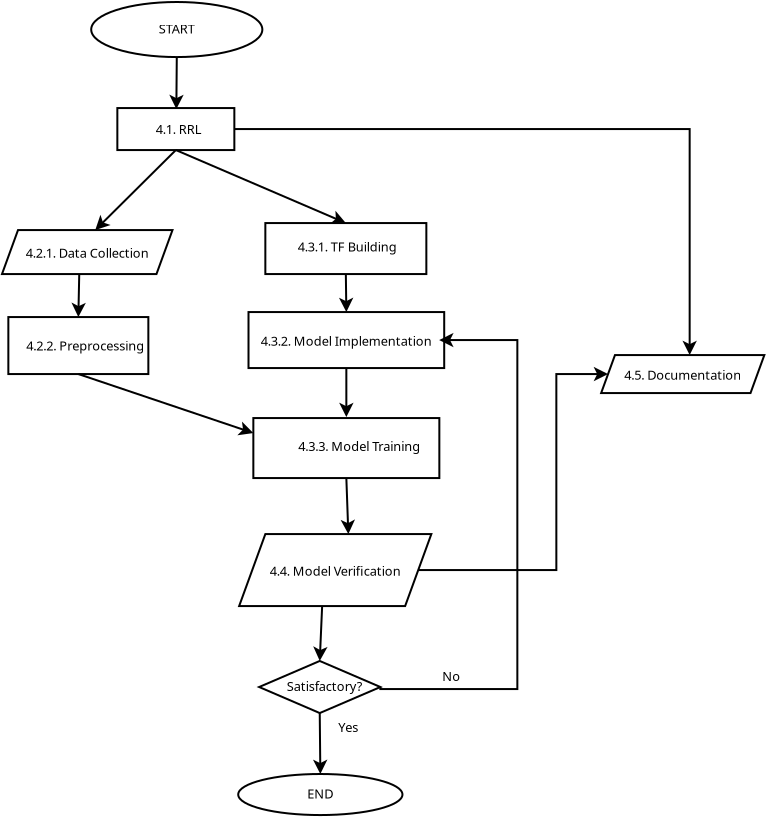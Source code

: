 <?xml version="1.0" encoding="UTF-8"?>
<dia:diagram xmlns:dia="http://www.lysator.liu.se/~alla/dia/">
  <dia:layer name="Background" visible="true" active="true">
    <dia:object type="Flowchart - Ellipse" version="0" id="O0">
      <dia:attribute name="obj_pos">
        <dia:point val="6.543,2.197"/>
      </dia:attribute>
      <dia:attribute name="obj_bb">
        <dia:rectangle val="6.493,2.147;15.15,5"/>
      </dia:attribute>
      <dia:attribute name="elem_corner">
        <dia:point val="6.543,2.197"/>
      </dia:attribute>
      <dia:attribute name="elem_width">
        <dia:real val="8.557"/>
      </dia:attribute>
      <dia:attribute name="elem_height">
        <dia:real val="2.753"/>
      </dia:attribute>
      <dia:attribute name="show_background">
        <dia:boolean val="true"/>
      </dia:attribute>
      <dia:attribute name="padding">
        <dia:real val="0.354"/>
      </dia:attribute>
      <dia:attribute name="text">
        <dia:composite type="text">
          <dia:attribute name="string">
            <dia:string>##</dia:string>
          </dia:attribute>
          <dia:attribute name="font">
            <dia:font family="sans" style="0" name="Helvetica"/>
          </dia:attribute>
          <dia:attribute name="height">
            <dia:real val="0.8"/>
          </dia:attribute>
          <dia:attribute name="pos">
            <dia:point val="10.822,3.813"/>
          </dia:attribute>
          <dia:attribute name="color">
            <dia:color val="#000000"/>
          </dia:attribute>
          <dia:attribute name="alignment">
            <dia:enum val="1"/>
          </dia:attribute>
        </dia:composite>
      </dia:attribute>
    </dia:object>
    <dia:object type="Standard - Text" version="1" id="O1">
      <dia:attribute name="obj_pos">
        <dia:point val="9.922,3.773"/>
      </dia:attribute>
      <dia:attribute name="obj_bb">
        <dia:rectangle val="9.922,3.133;11.812,3.906"/>
      </dia:attribute>
      <dia:attribute name="text">
        <dia:composite type="text">
          <dia:attribute name="string">
            <dia:string>#START#</dia:string>
          </dia:attribute>
          <dia:attribute name="font">
            <dia:font family="sans" style="0" name="Helvetica"/>
          </dia:attribute>
          <dia:attribute name="height">
            <dia:real val="0.8"/>
          </dia:attribute>
          <dia:attribute name="pos">
            <dia:point val="9.922,3.773"/>
          </dia:attribute>
          <dia:attribute name="color">
            <dia:color val="#000000"/>
          </dia:attribute>
          <dia:attribute name="alignment">
            <dia:enum val="0"/>
          </dia:attribute>
        </dia:composite>
      </dia:attribute>
      <dia:attribute name="valign">
        <dia:enum val="3"/>
      </dia:attribute>
    </dia:object>
    <dia:object type="Standard - Line" version="0" id="O2">
      <dia:attribute name="obj_pos">
        <dia:point val="10.822,4.95"/>
      </dia:attribute>
      <dia:attribute name="obj_bb">
        <dia:rectangle val="10.443,4.9;11.167,7.662"/>
      </dia:attribute>
      <dia:attribute name="conn_endpoints">
        <dia:point val="10.822,4.95"/>
        <dia:point val="10.8,7.55"/>
      </dia:attribute>
      <dia:attribute name="numcp">
        <dia:int val="1"/>
      </dia:attribute>
      <dia:attribute name="end_arrow">
        <dia:enum val="22"/>
      </dia:attribute>
      <dia:attribute name="end_arrow_length">
        <dia:real val="0.5"/>
      </dia:attribute>
      <dia:attribute name="end_arrow_width">
        <dia:real val="0.5"/>
      </dia:attribute>
      <dia:connections>
        <dia:connection handle="0" to="O0" connection="12"/>
      </dia:connections>
    </dia:object>
    <dia:object type="Flowchart - Box" version="0" id="O3">
      <dia:attribute name="obj_pos">
        <dia:point val="7.85,7.5"/>
      </dia:attribute>
      <dia:attribute name="obj_bb">
        <dia:rectangle val="7.8,7.45;13.75,9.65"/>
      </dia:attribute>
      <dia:attribute name="elem_corner">
        <dia:point val="7.85,7.5"/>
      </dia:attribute>
      <dia:attribute name="elem_width">
        <dia:real val="5.85"/>
      </dia:attribute>
      <dia:attribute name="elem_height">
        <dia:real val="2.1"/>
      </dia:attribute>
      <dia:attribute name="show_background">
        <dia:boolean val="true"/>
      </dia:attribute>
      <dia:attribute name="padding">
        <dia:real val="0.5"/>
      </dia:attribute>
      <dia:attribute name="text">
        <dia:composite type="text">
          <dia:attribute name="string">
            <dia:string>##</dia:string>
          </dia:attribute>
          <dia:attribute name="font">
            <dia:font family="sans" style="0" name="Helvetica"/>
          </dia:attribute>
          <dia:attribute name="height">
            <dia:real val="0.8"/>
          </dia:attribute>
          <dia:attribute name="pos">
            <dia:point val="10.775,8.79"/>
          </dia:attribute>
          <dia:attribute name="color">
            <dia:color val="#000000"/>
          </dia:attribute>
          <dia:attribute name="alignment">
            <dia:enum val="1"/>
          </dia:attribute>
        </dia:composite>
      </dia:attribute>
    </dia:object>
    <dia:object type="Standard - Text" version="1" id="O4">
      <dia:attribute name="obj_pos">
        <dia:point val="9.775,8.8"/>
      </dia:attribute>
      <dia:attribute name="obj_bb">
        <dia:rectangle val="9.775,8.16;12.178,8.932"/>
      </dia:attribute>
      <dia:attribute name="text">
        <dia:composite type="text">
          <dia:attribute name="string">
            <dia:string>#4.1. RRL#</dia:string>
          </dia:attribute>
          <dia:attribute name="font">
            <dia:font family="sans" style="0" name="Helvetica"/>
          </dia:attribute>
          <dia:attribute name="height">
            <dia:real val="0.8"/>
          </dia:attribute>
          <dia:attribute name="pos">
            <dia:point val="9.775,8.8"/>
          </dia:attribute>
          <dia:attribute name="color">
            <dia:color val="#000000"/>
          </dia:attribute>
          <dia:attribute name="alignment">
            <dia:enum val="0"/>
          </dia:attribute>
        </dia:composite>
      </dia:attribute>
      <dia:attribute name="valign">
        <dia:enum val="3"/>
      </dia:attribute>
    </dia:object>
    <dia:object type="Flowchart - Parallelogram" version="0" id="O5">
      <dia:attribute name="obj_pos">
        <dia:point val="2.208,13.6"/>
      </dia:attribute>
      <dia:attribute name="obj_bb">
        <dia:rectangle val="2.158,13.55;10.532,15.85"/>
      </dia:attribute>
      <dia:attribute name="elem_corner">
        <dia:point val="2.208,13.6"/>
      </dia:attribute>
      <dia:attribute name="elem_width">
        <dia:real val="8.274"/>
      </dia:attribute>
      <dia:attribute name="elem_height">
        <dia:real val="2.2"/>
      </dia:attribute>
      <dia:attribute name="border_width">
        <dia:real val="0.1"/>
      </dia:attribute>
      <dia:attribute name="show_background">
        <dia:boolean val="true"/>
      </dia:attribute>
      <dia:attribute name="shear_angle">
        <dia:real val="70"/>
      </dia:attribute>
      <dia:attribute name="padding">
        <dia:real val="0.5"/>
      </dia:attribute>
      <dia:attribute name="text">
        <dia:composite type="text">
          <dia:attribute name="string">
            <dia:string>#4.2.1. Data Collection#</dia:string>
          </dia:attribute>
          <dia:attribute name="font">
            <dia:font family="sans" style="0" name="Helvetica"/>
          </dia:attribute>
          <dia:attribute name="height">
            <dia:real val="0.8"/>
          </dia:attribute>
          <dia:attribute name="pos">
            <dia:point val="6.345,14.94"/>
          </dia:attribute>
          <dia:attribute name="color">
            <dia:color val="#000000"/>
          </dia:attribute>
          <dia:attribute name="alignment">
            <dia:enum val="1"/>
          </dia:attribute>
        </dia:composite>
      </dia:attribute>
    </dia:object>
    <dia:object type="Standard - Line" version="0" id="O6">
      <dia:attribute name="obj_pos">
        <dia:point val="10.775,9.6"/>
      </dia:attribute>
      <dia:attribute name="obj_bb">
        <dia:rectangle val="6.666,9.529;10.846,13.679"/>
      </dia:attribute>
      <dia:attribute name="conn_endpoints">
        <dia:point val="10.775,9.6"/>
        <dia:point val="6.746,13.6"/>
      </dia:attribute>
      <dia:attribute name="numcp">
        <dia:int val="1"/>
      </dia:attribute>
      <dia:attribute name="end_arrow">
        <dia:enum val="22"/>
      </dia:attribute>
      <dia:attribute name="end_arrow_length">
        <dia:real val="0.5"/>
      </dia:attribute>
      <dia:attribute name="end_arrow_width">
        <dia:real val="0.5"/>
      </dia:attribute>
      <dia:connections>
        <dia:connection handle="0" to="O3" connection="13"/>
        <dia:connection handle="1" to="O5" connection="2"/>
      </dia:connections>
    </dia:object>
    <dia:object type="Flowchart - Box" version="0" id="O7">
      <dia:attribute name="obj_pos">
        <dia:point val="15.25,13.25"/>
      </dia:attribute>
      <dia:attribute name="obj_bb">
        <dia:rectangle val="15.2,13.2;23.35,15.85"/>
      </dia:attribute>
      <dia:attribute name="elem_corner">
        <dia:point val="15.25,13.25"/>
      </dia:attribute>
      <dia:attribute name="elem_width">
        <dia:real val="8.05"/>
      </dia:attribute>
      <dia:attribute name="elem_height">
        <dia:real val="2.55"/>
      </dia:attribute>
      <dia:attribute name="show_background">
        <dia:boolean val="true"/>
      </dia:attribute>
      <dia:attribute name="padding">
        <dia:real val="0.5"/>
      </dia:attribute>
      <dia:attribute name="text">
        <dia:composite type="text">
          <dia:attribute name="string">
            <dia:string>##</dia:string>
          </dia:attribute>
          <dia:attribute name="font">
            <dia:font family="sans" style="0" name="Helvetica"/>
          </dia:attribute>
          <dia:attribute name="height">
            <dia:real val="0.8"/>
          </dia:attribute>
          <dia:attribute name="pos">
            <dia:point val="19.275,14.765"/>
          </dia:attribute>
          <dia:attribute name="color">
            <dia:color val="#000000"/>
          </dia:attribute>
          <dia:attribute name="alignment">
            <dia:enum val="1"/>
          </dia:attribute>
        </dia:composite>
      </dia:attribute>
    </dia:object>
    <dia:object type="Standard - Text" version="1" id="O8">
      <dia:attribute name="obj_pos">
        <dia:point val="16.875,14.675"/>
      </dia:attribute>
      <dia:attribute name="obj_bb">
        <dia:rectangle val="16.875,14.035;21.865,14.807"/>
      </dia:attribute>
      <dia:attribute name="text">
        <dia:composite type="text">
          <dia:attribute name="string">
            <dia:string>#4.3.1. TF Building#</dia:string>
          </dia:attribute>
          <dia:attribute name="font">
            <dia:font family="sans" style="0" name="Helvetica"/>
          </dia:attribute>
          <dia:attribute name="height">
            <dia:real val="0.8"/>
          </dia:attribute>
          <dia:attribute name="pos">
            <dia:point val="16.875,14.675"/>
          </dia:attribute>
          <dia:attribute name="color">
            <dia:color val="#000000"/>
          </dia:attribute>
          <dia:attribute name="alignment">
            <dia:enum val="0"/>
          </dia:attribute>
        </dia:composite>
      </dia:attribute>
      <dia:attribute name="valign">
        <dia:enum val="3"/>
      </dia:attribute>
    </dia:object>
    <dia:object type="Standard - Line" version="0" id="O9">
      <dia:attribute name="obj_pos">
        <dia:point val="10.775,9.6"/>
      </dia:attribute>
      <dia:attribute name="obj_bb">
        <dia:rectangle val="10.709,9.534;19.378,13.353"/>
      </dia:attribute>
      <dia:attribute name="conn_endpoints">
        <dia:point val="10.775,9.6"/>
        <dia:point val="19.275,13.25"/>
      </dia:attribute>
      <dia:attribute name="numcp">
        <dia:int val="1"/>
      </dia:attribute>
      <dia:attribute name="end_arrow">
        <dia:enum val="22"/>
      </dia:attribute>
      <dia:attribute name="end_arrow_length">
        <dia:real val="0.5"/>
      </dia:attribute>
      <dia:attribute name="end_arrow_width">
        <dia:real val="0.5"/>
      </dia:attribute>
      <dia:connections>
        <dia:connection handle="0" to="O3" connection="13"/>
        <dia:connection handle="1" to="O7" connection="2"/>
      </dia:connections>
    </dia:object>
    <dia:object type="Flowchart - Box" version="0" id="O10">
      <dia:attribute name="obj_pos">
        <dia:point val="2.4,17.95"/>
      </dia:attribute>
      <dia:attribute name="obj_bb">
        <dia:rectangle val="2.35,17.9;9.45,20.85"/>
      </dia:attribute>
      <dia:attribute name="elem_corner">
        <dia:point val="2.4,17.95"/>
      </dia:attribute>
      <dia:attribute name="elem_width">
        <dia:real val="7.0"/>
      </dia:attribute>
      <dia:attribute name="elem_height">
        <dia:real val="2.85"/>
      </dia:attribute>
      <dia:attribute name="show_background">
        <dia:boolean val="true"/>
      </dia:attribute>
      <dia:attribute name="padding">
        <dia:real val="0.5"/>
      </dia:attribute>
      <dia:attribute name="text">
        <dia:composite type="text">
          <dia:attribute name="string">
            <dia:string>##</dia:string>
          </dia:attribute>
          <dia:attribute name="font">
            <dia:font family="sans" style="0" name="Helvetica"/>
          </dia:attribute>
          <dia:attribute name="height">
            <dia:real val="0.8"/>
          </dia:attribute>
          <dia:attribute name="pos">
            <dia:point val="5.9,19.615"/>
          </dia:attribute>
          <dia:attribute name="color">
            <dia:color val="#000000"/>
          </dia:attribute>
          <dia:attribute name="alignment">
            <dia:enum val="1"/>
          </dia:attribute>
        </dia:composite>
      </dia:attribute>
    </dia:object>
    <dia:object type="Standard - Line" version="0" id="O11">
      <dia:attribute name="obj_pos">
        <dia:point val="5.945,15.8"/>
      </dia:attribute>
      <dia:attribute name="obj_bb">
        <dia:rectangle val="5.551,15.749;6.274,18.062"/>
      </dia:attribute>
      <dia:attribute name="conn_endpoints">
        <dia:point val="5.945,15.8"/>
        <dia:point val="5.9,17.95"/>
      </dia:attribute>
      <dia:attribute name="numcp">
        <dia:int val="1"/>
      </dia:attribute>
      <dia:attribute name="end_arrow">
        <dia:enum val="22"/>
      </dia:attribute>
      <dia:attribute name="end_arrow_length">
        <dia:real val="0.5"/>
      </dia:attribute>
      <dia:attribute name="end_arrow_width">
        <dia:real val="0.5"/>
      </dia:attribute>
      <dia:connections>
        <dia:connection handle="0" to="O5" connection="13"/>
        <dia:connection handle="1" to="O10" connection="2"/>
      </dia:connections>
    </dia:object>
    <dia:object type="Standard - Text" version="1" id="O12">
      <dia:attribute name="obj_pos">
        <dia:point val="3.3,19.625"/>
      </dia:attribute>
      <dia:attribute name="obj_bb">
        <dia:rectangle val="3.3,18.985;9.05,19.758"/>
      </dia:attribute>
      <dia:attribute name="text">
        <dia:composite type="text">
          <dia:attribute name="string">
            <dia:string>#4.2.2. Preprocessing#</dia:string>
          </dia:attribute>
          <dia:attribute name="font">
            <dia:font family="sans" style="0" name="Helvetica"/>
          </dia:attribute>
          <dia:attribute name="height">
            <dia:real val="0.8"/>
          </dia:attribute>
          <dia:attribute name="pos">
            <dia:point val="3.3,19.625"/>
          </dia:attribute>
          <dia:attribute name="color">
            <dia:color val="#000000"/>
          </dia:attribute>
          <dia:attribute name="alignment">
            <dia:enum val="0"/>
          </dia:attribute>
        </dia:composite>
      </dia:attribute>
      <dia:attribute name="valign">
        <dia:enum val="3"/>
      </dia:attribute>
    </dia:object>
    <dia:object type="Standard - Text" version="1" id="O13">
      <dia:attribute name="obj_pos">
        <dia:point val="6.345,14.7"/>
      </dia:attribute>
      <dia:attribute name="obj_bb">
        <dia:rectangle val="6.345,14.06;6.345,14.832"/>
      </dia:attribute>
      <dia:attribute name="text">
        <dia:composite type="text">
          <dia:attribute name="string">
            <dia:string>##</dia:string>
          </dia:attribute>
          <dia:attribute name="font">
            <dia:font family="sans" style="0" name="Helvetica"/>
          </dia:attribute>
          <dia:attribute name="height">
            <dia:real val="0.8"/>
          </dia:attribute>
          <dia:attribute name="pos">
            <dia:point val="6.345,14.7"/>
          </dia:attribute>
          <dia:attribute name="color">
            <dia:color val="#000000"/>
          </dia:attribute>
          <dia:attribute name="alignment">
            <dia:enum val="0"/>
          </dia:attribute>
        </dia:composite>
      </dia:attribute>
      <dia:attribute name="valign">
        <dia:enum val="3"/>
      </dia:attribute>
      <dia:connections>
        <dia:connection handle="0" to="O5" connection="16"/>
      </dia:connections>
    </dia:object>
    <dia:object type="Flowchart - Box" version="0" id="O14">
      <dia:attribute name="obj_pos">
        <dia:point val="14.659,17.7"/>
      </dia:attribute>
      <dia:attribute name="obj_bb">
        <dia:rectangle val="14.609,17.65;23.991,20.55"/>
      </dia:attribute>
      <dia:attribute name="elem_corner">
        <dia:point val="14.659,17.7"/>
      </dia:attribute>
      <dia:attribute name="elem_width">
        <dia:real val="9.283"/>
      </dia:attribute>
      <dia:attribute name="elem_height">
        <dia:real val="2.8"/>
      </dia:attribute>
      <dia:attribute name="show_background">
        <dia:boolean val="true"/>
      </dia:attribute>
      <dia:attribute name="padding">
        <dia:real val="0.5"/>
      </dia:attribute>
      <dia:attribute name="text">
        <dia:composite type="text">
          <dia:attribute name="string">
            <dia:string>#4.3.2. Model Implementation#</dia:string>
          </dia:attribute>
          <dia:attribute name="font">
            <dia:font family="sans" style="0" name="Helvetica"/>
          </dia:attribute>
          <dia:attribute name="height">
            <dia:real val="0.8"/>
          </dia:attribute>
          <dia:attribute name="pos">
            <dia:point val="19.3,19.34"/>
          </dia:attribute>
          <dia:attribute name="color">
            <dia:color val="#000000"/>
          </dia:attribute>
          <dia:attribute name="alignment">
            <dia:enum val="1"/>
          </dia:attribute>
        </dia:composite>
      </dia:attribute>
    </dia:object>
    <dia:object type="Standard - Line" version="0" id="O15">
      <dia:attribute name="obj_pos">
        <dia:point val="19.275,15.8"/>
      </dia:attribute>
      <dia:attribute name="obj_bb">
        <dia:rectangle val="18.93,15.749;19.654,17.812"/>
      </dia:attribute>
      <dia:attribute name="conn_endpoints">
        <dia:point val="19.275,15.8"/>
        <dia:point val="19.3,17.7"/>
      </dia:attribute>
      <dia:attribute name="numcp">
        <dia:int val="1"/>
      </dia:attribute>
      <dia:attribute name="end_arrow">
        <dia:enum val="22"/>
      </dia:attribute>
      <dia:attribute name="end_arrow_length">
        <dia:real val="0.5"/>
      </dia:attribute>
      <dia:attribute name="end_arrow_width">
        <dia:real val="0.5"/>
      </dia:attribute>
      <dia:connections>
        <dia:connection handle="0" to="O7" connection="13"/>
        <dia:connection handle="1" to="O14" connection="2"/>
      </dia:connections>
    </dia:object>
    <dia:object type="Flowchart - Box" version="0" id="O16">
      <dia:attribute name="obj_pos">
        <dia:point val="14.65,23"/>
      </dia:attribute>
      <dia:attribute name="obj_bb">
        <dia:rectangle val="14.6,22.95;24,26.05"/>
      </dia:attribute>
      <dia:attribute name="elem_corner">
        <dia:point val="14.65,23"/>
      </dia:attribute>
      <dia:attribute name="elem_width">
        <dia:real val="9.3"/>
      </dia:attribute>
      <dia:attribute name="elem_height">
        <dia:real val="3"/>
      </dia:attribute>
      <dia:attribute name="show_background">
        <dia:boolean val="true"/>
      </dia:attribute>
      <dia:attribute name="padding">
        <dia:real val="0.5"/>
      </dia:attribute>
      <dia:attribute name="text">
        <dia:composite type="text">
          <dia:attribute name="string">
            <dia:string>##</dia:string>
          </dia:attribute>
          <dia:attribute name="font">
            <dia:font family="sans" style="0" name="Helvetica"/>
          </dia:attribute>
          <dia:attribute name="height">
            <dia:real val="0.8"/>
          </dia:attribute>
          <dia:attribute name="pos">
            <dia:point val="19.3,24.74"/>
          </dia:attribute>
          <dia:attribute name="color">
            <dia:color val="#000000"/>
          </dia:attribute>
          <dia:attribute name="alignment">
            <dia:enum val="1"/>
          </dia:attribute>
        </dia:composite>
      </dia:attribute>
    </dia:object>
    <dia:object type="Standard - Text" version="1" id="O17">
      <dia:attribute name="obj_pos">
        <dia:point val="16.9,24.65"/>
      </dia:attribute>
      <dia:attribute name="obj_bb">
        <dia:rectangle val="16.9,24.01;22.92,24.782"/>
      </dia:attribute>
      <dia:attribute name="text">
        <dia:composite type="text">
          <dia:attribute name="string">
            <dia:string>#4.3.3. Model Training#</dia:string>
          </dia:attribute>
          <dia:attribute name="font">
            <dia:font family="sans" style="0" name="Helvetica"/>
          </dia:attribute>
          <dia:attribute name="height">
            <dia:real val="0.8"/>
          </dia:attribute>
          <dia:attribute name="pos">
            <dia:point val="16.9,24.65"/>
          </dia:attribute>
          <dia:attribute name="color">
            <dia:color val="#000000"/>
          </dia:attribute>
          <dia:attribute name="alignment">
            <dia:enum val="0"/>
          </dia:attribute>
        </dia:composite>
      </dia:attribute>
      <dia:attribute name="valign">
        <dia:enum val="3"/>
      </dia:attribute>
    </dia:object>
    <dia:object type="Standard - Line" version="0" id="O18">
      <dia:attribute name="obj_pos">
        <dia:point val="19.3,20.5"/>
      </dia:attribute>
      <dia:attribute name="obj_bb">
        <dia:rectangle val="18.938,20.45;19.662,23.063"/>
      </dia:attribute>
      <dia:attribute name="conn_endpoints">
        <dia:point val="19.3,20.5"/>
        <dia:point val="19.3,22.951"/>
      </dia:attribute>
      <dia:attribute name="numcp">
        <dia:int val="1"/>
      </dia:attribute>
      <dia:attribute name="end_arrow">
        <dia:enum val="22"/>
      </dia:attribute>
      <dia:attribute name="end_arrow_length">
        <dia:real val="0.5"/>
      </dia:attribute>
      <dia:attribute name="end_arrow_width">
        <dia:real val="0.5"/>
      </dia:attribute>
      <dia:connections>
        <dia:connection handle="0" to="O14" connection="13"/>
        <dia:connection handle="1" to="O16" connection="16"/>
      </dia:connections>
    </dia:object>
    <dia:object type="Standard - Line" version="0" id="O19">
      <dia:attribute name="obj_pos">
        <dia:point val="5.9,20.8"/>
      </dia:attribute>
      <dia:attribute name="obj_bb">
        <dia:rectangle val="5.837,20.737;14.756,23.898"/>
      </dia:attribute>
      <dia:attribute name="conn_endpoints">
        <dia:point val="5.9,20.8"/>
        <dia:point val="14.65,23.75"/>
      </dia:attribute>
      <dia:attribute name="numcp">
        <dia:int val="1"/>
      </dia:attribute>
      <dia:attribute name="end_arrow">
        <dia:enum val="22"/>
      </dia:attribute>
      <dia:attribute name="end_arrow_length">
        <dia:real val="0.5"/>
      </dia:attribute>
      <dia:attribute name="end_arrow_width">
        <dia:real val="0.5"/>
      </dia:attribute>
      <dia:connections>
        <dia:connection handle="0" to="O10" connection="13"/>
        <dia:connection handle="1" to="O16" connection="5"/>
      </dia:connections>
    </dia:object>
    <dia:object type="Flowchart - Parallelogram" version="0" id="O20">
      <dia:attribute name="obj_pos">
        <dia:point val="13.94,28.8"/>
      </dia:attribute>
      <dia:attribute name="obj_bb">
        <dia:rectangle val="13.89,28.75;23.6,32.45"/>
      </dia:attribute>
      <dia:attribute name="elem_corner">
        <dia:point val="13.94,28.8"/>
      </dia:attribute>
      <dia:attribute name="elem_width">
        <dia:real val="9.61"/>
      </dia:attribute>
      <dia:attribute name="elem_height">
        <dia:real val="3.6"/>
      </dia:attribute>
      <dia:attribute name="show_background">
        <dia:boolean val="true"/>
      </dia:attribute>
      <dia:attribute name="shear_angle">
        <dia:real val="70"/>
      </dia:attribute>
      <dia:attribute name="padding">
        <dia:real val="0.5"/>
      </dia:attribute>
      <dia:attribute name="text">
        <dia:composite type="text">
          <dia:attribute name="string">
            <dia:string>#4.4. Model Verification#</dia:string>
          </dia:attribute>
          <dia:attribute name="font">
            <dia:font family="sans" style="0" name="Helvetica"/>
          </dia:attribute>
          <dia:attribute name="height">
            <dia:real val="0.8"/>
          </dia:attribute>
          <dia:attribute name="pos">
            <dia:point val="18.745,30.84"/>
          </dia:attribute>
          <dia:attribute name="color">
            <dia:color val="#000000"/>
          </dia:attribute>
          <dia:attribute name="alignment">
            <dia:enum val="1"/>
          </dia:attribute>
        </dia:composite>
      </dia:attribute>
    </dia:object>
    <dia:object type="Standard - Line" version="0" id="O21">
      <dia:attribute name="obj_pos">
        <dia:point val="19.3,26"/>
      </dia:attribute>
      <dia:attribute name="obj_bb">
        <dia:rectangle val="19.017,25.948;19.74,28.912"/>
      </dia:attribute>
      <dia:attribute name="conn_endpoints">
        <dia:point val="19.3,26"/>
        <dia:point val="19.4,28.8"/>
      </dia:attribute>
      <dia:attribute name="numcp">
        <dia:int val="1"/>
      </dia:attribute>
      <dia:attribute name="end_arrow">
        <dia:enum val="22"/>
      </dia:attribute>
      <dia:attribute name="end_arrow_length">
        <dia:real val="0.5"/>
      </dia:attribute>
      <dia:attribute name="end_arrow_width">
        <dia:real val="0.5"/>
      </dia:attribute>
      <dia:connections>
        <dia:connection handle="0" to="O16" connection="13"/>
        <dia:connection handle="1" to="O20" connection="2"/>
      </dia:connections>
    </dia:object>
    <dia:object type="Flowchart - Diamond" version="0" id="O22">
      <dia:attribute name="obj_pos">
        <dia:point val="14.939,35.145"/>
      </dia:attribute>
      <dia:attribute name="obj_bb">
        <dia:rectangle val="14.889,35.095;21.05,37.8"/>
      </dia:attribute>
      <dia:attribute name="elem_corner">
        <dia:point val="14.939,35.145"/>
      </dia:attribute>
      <dia:attribute name="elem_width">
        <dia:real val="6.061"/>
      </dia:attribute>
      <dia:attribute name="elem_height">
        <dia:real val="2.605"/>
      </dia:attribute>
      <dia:attribute name="show_background">
        <dia:boolean val="true"/>
      </dia:attribute>
      <dia:attribute name="padding">
        <dia:real val="0.354"/>
      </dia:attribute>
      <dia:attribute name="text">
        <dia:composite type="text">
          <dia:attribute name="string">
            <dia:string>##</dia:string>
          </dia:attribute>
          <dia:attribute name="font">
            <dia:font family="sans" style="0" name="Helvetica"/>
          </dia:attribute>
          <dia:attribute name="height">
            <dia:real val="0.8"/>
          </dia:attribute>
          <dia:attribute name="pos">
            <dia:point val="17.97,36.687"/>
          </dia:attribute>
          <dia:attribute name="color">
            <dia:color val="#000000"/>
          </dia:attribute>
          <dia:attribute name="alignment">
            <dia:enum val="1"/>
          </dia:attribute>
        </dia:composite>
      </dia:attribute>
    </dia:object>
    <dia:object type="Standard - Line" version="0" id="O23">
      <dia:attribute name="obj_pos">
        <dia:point val="18.09,32.4"/>
      </dia:attribute>
      <dia:attribute name="obj_bb">
        <dia:rectangle val="17.635,32.348;18.358,35.256"/>
      </dia:attribute>
      <dia:attribute name="conn_endpoints">
        <dia:point val="18.09,32.4"/>
        <dia:point val="17.97,35.145"/>
      </dia:attribute>
      <dia:attribute name="numcp">
        <dia:int val="1"/>
      </dia:attribute>
      <dia:attribute name="end_arrow">
        <dia:enum val="22"/>
      </dia:attribute>
      <dia:attribute name="end_arrow_length">
        <dia:real val="0.5"/>
      </dia:attribute>
      <dia:attribute name="end_arrow_width">
        <dia:real val="0.5"/>
      </dia:attribute>
      <dia:connections>
        <dia:connection handle="0" to="O20" connection="13"/>
        <dia:connection handle="1" to="O22" connection="0"/>
      </dia:connections>
    </dia:object>
    <dia:object type="Standard - Text" version="1" id="O24">
      <dia:attribute name="obj_pos">
        <dia:point val="16.32,36.647"/>
      </dia:attribute>
      <dia:attribute name="obj_bb">
        <dia:rectangle val="16.32,36.007;19.91,36.78"/>
      </dia:attribute>
      <dia:attribute name="text">
        <dia:composite type="text">
          <dia:attribute name="string">
            <dia:string>#Satisfactory?#</dia:string>
          </dia:attribute>
          <dia:attribute name="font">
            <dia:font family="sans" style="0" name="Helvetica"/>
          </dia:attribute>
          <dia:attribute name="height">
            <dia:real val="0.8"/>
          </dia:attribute>
          <dia:attribute name="pos">
            <dia:point val="16.32,36.647"/>
          </dia:attribute>
          <dia:attribute name="color">
            <dia:color val="#000000"/>
          </dia:attribute>
          <dia:attribute name="alignment">
            <dia:enum val="0"/>
          </dia:attribute>
        </dia:composite>
      </dia:attribute>
      <dia:attribute name="valign">
        <dia:enum val="3"/>
      </dia:attribute>
    </dia:object>
    <dia:object type="Standard - ZigZagLine" version="1" id="O25">
      <dia:attribute name="obj_pos">
        <dia:point val="21,36.447"/>
      </dia:attribute>
      <dia:attribute name="obj_bb">
        <dia:rectangle val="20.95,18.738;27.9,36.6"/>
      </dia:attribute>
      <dia:attribute name="orth_points">
        <dia:point val="21,36.447"/>
        <dia:point val="21,36.55"/>
        <dia:point val="27.85,36.55"/>
        <dia:point val="27.85,19.1"/>
        <dia:point val="23.941,19.1"/>
      </dia:attribute>
      <dia:attribute name="orth_orient">
        <dia:enum val="1"/>
        <dia:enum val="0"/>
        <dia:enum val="1"/>
        <dia:enum val="0"/>
      </dia:attribute>
      <dia:attribute name="autorouting">
        <dia:boolean val="false"/>
      </dia:attribute>
      <dia:attribute name="end_arrow">
        <dia:enum val="22"/>
      </dia:attribute>
      <dia:attribute name="end_arrow_length">
        <dia:real val="0.5"/>
      </dia:attribute>
      <dia:attribute name="end_arrow_width">
        <dia:real val="0.5"/>
      </dia:attribute>
      <dia:connections>
        <dia:connection handle="0" to="O22" connection="4"/>
        <dia:connection handle="1" to="O14" connection="8"/>
      </dia:connections>
    </dia:object>
    <dia:object type="Standard - Text" version="1" id="O26">
      <dia:attribute name="obj_pos">
        <dia:point val="24.1,36.15"/>
      </dia:attribute>
      <dia:attribute name="obj_bb">
        <dia:rectangle val="24.1,35.51;24.875,36.282"/>
      </dia:attribute>
      <dia:attribute name="text">
        <dia:composite type="text">
          <dia:attribute name="string">
            <dia:string>#No#</dia:string>
          </dia:attribute>
          <dia:attribute name="font">
            <dia:font family="sans" style="0" name="Helvetica"/>
          </dia:attribute>
          <dia:attribute name="height">
            <dia:real val="0.8"/>
          </dia:attribute>
          <dia:attribute name="pos">
            <dia:point val="24.1,36.15"/>
          </dia:attribute>
          <dia:attribute name="color">
            <dia:color val="#000000"/>
          </dia:attribute>
          <dia:attribute name="alignment">
            <dia:enum val="0"/>
          </dia:attribute>
        </dia:composite>
      </dia:attribute>
      <dia:attribute name="valign">
        <dia:enum val="3"/>
      </dia:attribute>
    </dia:object>
    <dia:object type="Flowchart - Ellipse" version="0" id="O27">
      <dia:attribute name="obj_pos">
        <dia:point val="13.893,40.797"/>
      </dia:attribute>
      <dia:attribute name="obj_bb">
        <dia:rectangle val="13.843,40.747;22.157,42.9"/>
      </dia:attribute>
      <dia:attribute name="elem_corner">
        <dia:point val="13.893,40.797"/>
      </dia:attribute>
      <dia:attribute name="elem_width">
        <dia:real val="8.213"/>
      </dia:attribute>
      <dia:attribute name="elem_height">
        <dia:real val="2.053"/>
      </dia:attribute>
      <dia:attribute name="show_background">
        <dia:boolean val="true"/>
      </dia:attribute>
      <dia:attribute name="padding">
        <dia:real val="0.354"/>
      </dia:attribute>
      <dia:attribute name="text">
        <dia:composite type="text">
          <dia:attribute name="string">
            <dia:string>##</dia:string>
          </dia:attribute>
          <dia:attribute name="font">
            <dia:font family="sans" style="0" name="Helvetica"/>
          </dia:attribute>
          <dia:attribute name="height">
            <dia:real val="0.8"/>
          </dia:attribute>
          <dia:attribute name="pos">
            <dia:point val="18,42.063"/>
          </dia:attribute>
          <dia:attribute name="color">
            <dia:color val="#000000"/>
          </dia:attribute>
          <dia:attribute name="alignment">
            <dia:enum val="1"/>
          </dia:attribute>
        </dia:composite>
      </dia:attribute>
    </dia:object>
    <dia:object type="Standard - Text" version="1" id="O28">
      <dia:attribute name="obj_pos">
        <dia:point val="17.35,42.023"/>
      </dia:attribute>
      <dia:attribute name="obj_bb">
        <dia:rectangle val="17.35,41.383;18.573,42.156"/>
      </dia:attribute>
      <dia:attribute name="text">
        <dia:composite type="text">
          <dia:attribute name="string">
            <dia:string>#END#</dia:string>
          </dia:attribute>
          <dia:attribute name="font">
            <dia:font family="sans" style="0" name="Helvetica"/>
          </dia:attribute>
          <dia:attribute name="height">
            <dia:real val="0.8"/>
          </dia:attribute>
          <dia:attribute name="pos">
            <dia:point val="17.35,42.023"/>
          </dia:attribute>
          <dia:attribute name="color">
            <dia:color val="#000000"/>
          </dia:attribute>
          <dia:attribute name="alignment">
            <dia:enum val="0"/>
          </dia:attribute>
        </dia:composite>
      </dia:attribute>
      <dia:attribute name="valign">
        <dia:enum val="3"/>
      </dia:attribute>
    </dia:object>
    <dia:object type="Standard - Line" version="0" id="O29">
      <dia:attribute name="obj_pos">
        <dia:point val="17.97,37.75"/>
      </dia:attribute>
      <dia:attribute name="obj_bb">
        <dia:rectangle val="17.632,37.7;18.356,40.908"/>
      </dia:attribute>
      <dia:attribute name="conn_endpoints">
        <dia:point val="17.97,37.75"/>
        <dia:point val="18,40.797"/>
      </dia:attribute>
      <dia:attribute name="numcp">
        <dia:int val="1"/>
      </dia:attribute>
      <dia:attribute name="end_arrow">
        <dia:enum val="22"/>
      </dia:attribute>
      <dia:attribute name="end_arrow_length">
        <dia:real val="0.5"/>
      </dia:attribute>
      <dia:attribute name="end_arrow_width">
        <dia:real val="0.5"/>
      </dia:attribute>
      <dia:connections>
        <dia:connection handle="0" to="O22" connection="8"/>
        <dia:connection handle="1" to="O27" connection="4"/>
      </dia:connections>
    </dia:object>
    <dia:object type="Flowchart - Parallelogram" version="0" id="O30">
      <dia:attribute name="obj_pos">
        <dia:point val="32.04,19.85"/>
      </dia:attribute>
      <dia:attribute name="obj_bb">
        <dia:rectangle val="31.99,19.8;40.25,21.8"/>
      </dia:attribute>
      <dia:attribute name="elem_corner">
        <dia:point val="32.04,19.85"/>
      </dia:attribute>
      <dia:attribute name="elem_width">
        <dia:real val="8.16"/>
      </dia:attribute>
      <dia:attribute name="elem_height">
        <dia:real val="1.9"/>
      </dia:attribute>
      <dia:attribute name="show_background">
        <dia:boolean val="true"/>
      </dia:attribute>
      <dia:attribute name="shear_angle">
        <dia:real val="70"/>
      </dia:attribute>
      <dia:attribute name="padding">
        <dia:real val="0.5"/>
      </dia:attribute>
      <dia:attribute name="text">
        <dia:composite type="text">
          <dia:attribute name="string">
            <dia:string>#4.5. Documentation#</dia:string>
          </dia:attribute>
          <dia:attribute name="font">
            <dia:font family="sans" style="0" name="Helvetica"/>
          </dia:attribute>
          <dia:attribute name="height">
            <dia:real val="0.8"/>
          </dia:attribute>
          <dia:attribute name="pos">
            <dia:point val="36.12,21.04"/>
          </dia:attribute>
          <dia:attribute name="color">
            <dia:color val="#000000"/>
          </dia:attribute>
          <dia:attribute name="alignment">
            <dia:enum val="1"/>
          </dia:attribute>
        </dia:composite>
      </dia:attribute>
    </dia:object>
    <dia:object type="Standard - ZigZagLine" version="1" id="O31">
      <dia:attribute name="obj_pos">
        <dia:point val="13.7,8.55"/>
      </dia:attribute>
      <dia:attribute name="obj_bb">
        <dia:rectangle val="13.65,8.5;36.828,19.962"/>
      </dia:attribute>
      <dia:attribute name="orth_points">
        <dia:point val="13.7,8.55"/>
        <dia:point val="36.466,8.55"/>
        <dia:point val="36.466,19.85"/>
      </dia:attribute>
      <dia:attribute name="orth_orient">
        <dia:enum val="0"/>
        <dia:enum val="1"/>
      </dia:attribute>
      <dia:attribute name="autorouting">
        <dia:boolean val="true"/>
      </dia:attribute>
      <dia:attribute name="end_arrow">
        <dia:enum val="22"/>
      </dia:attribute>
      <dia:attribute name="end_arrow_length">
        <dia:real val="0.5"/>
      </dia:attribute>
      <dia:attribute name="end_arrow_width">
        <dia:real val="0.5"/>
      </dia:attribute>
      <dia:connections>
        <dia:connection handle="0" to="O3" connection="8"/>
        <dia:connection handle="1" to="O30" connection="2"/>
      </dia:connections>
    </dia:object>
    <dia:object type="Standard - ZigZagLine" version="1" id="O32">
      <dia:attribute name="obj_pos">
        <dia:point val="22.895,30.6"/>
      </dia:attribute>
      <dia:attribute name="obj_bb">
        <dia:rectangle val="22.845,20.438;32.498,30.65"/>
      </dia:attribute>
      <dia:attribute name="orth_points">
        <dia:point val="22.895,30.6"/>
        <dia:point val="29.8,30.6"/>
        <dia:point val="29.8,20.8"/>
        <dia:point val="32.386,20.8"/>
      </dia:attribute>
      <dia:attribute name="orth_orient">
        <dia:enum val="0"/>
        <dia:enum val="1"/>
        <dia:enum val="0"/>
      </dia:attribute>
      <dia:attribute name="autorouting">
        <dia:boolean val="false"/>
      </dia:attribute>
      <dia:attribute name="end_arrow">
        <dia:enum val="22"/>
      </dia:attribute>
      <dia:attribute name="end_arrow_length">
        <dia:real val="0.5"/>
      </dia:attribute>
      <dia:attribute name="end_arrow_width">
        <dia:real val="0.5"/>
      </dia:attribute>
      <dia:connections>
        <dia:connection handle="0" to="O20" connection="8"/>
        <dia:connection handle="1" to="O30" connection="7"/>
      </dia:connections>
    </dia:object>
    <dia:object type="Standard - Text" version="1" id="O33">
      <dia:attribute name="obj_pos">
        <dia:point val="18.9,38.7"/>
      </dia:attribute>
      <dia:attribute name="obj_bb">
        <dia:rectangle val="18.9,38.041;19.912,38.871"/>
      </dia:attribute>
      <dia:attribute name="text">
        <dia:composite type="text">
          <dia:attribute name="string">
            <dia:string>#Yes#</dia:string>
          </dia:attribute>
          <dia:attribute name="font">
            <dia:font family="sans" style="0" name="Helvetica"/>
          </dia:attribute>
          <dia:attribute name="height">
            <dia:real val="0.8"/>
          </dia:attribute>
          <dia:attribute name="pos">
            <dia:point val="18.9,38.7"/>
          </dia:attribute>
          <dia:attribute name="color">
            <dia:color val="#000000"/>
          </dia:attribute>
          <dia:attribute name="alignment">
            <dia:enum val="0"/>
          </dia:attribute>
        </dia:composite>
      </dia:attribute>
      <dia:attribute name="valign">
        <dia:enum val="3"/>
      </dia:attribute>
    </dia:object>
  </dia:layer>
</dia:diagram>
